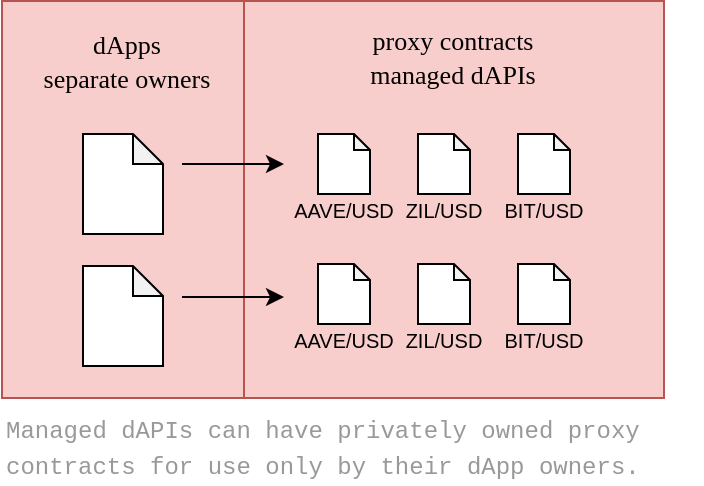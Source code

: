 <mxfile version="20.8.16" type="device"><diagram name="Page-1" id="upLESLYPz2ELQXHqG5Z5"><mxGraphModel dx="1114" dy="732" grid="1" gridSize="10" guides="1" tooltips="1" connect="1" arrows="1" fold="1" page="1" pageScale="1" pageWidth="850" pageHeight="1100" math="0" shadow="0"><root><mxCell id="0"/><mxCell id="1" parent="0"/><mxCell id="elhIvt5DydXUez78cts0-1" value="" style="rounded=0;whiteSpace=wrap;html=1;shadow=0;fillColor=#f8cecc;strokeColor=#b85450;" parent="1" vertex="1"><mxGeometry x="150" y="11.5" width="210" height="198.5" as="geometry"/></mxCell><mxCell id="elhIvt5DydXUez78cts0-2" value="&lt;font face=&quot;Verdana&quot; style=&quot;font-size: 13px&quot;&gt;proxy contracts&lt;br&gt;managed dAPIs&lt;br&gt;&lt;/font&gt;" style="text;html=1;strokeColor=none;fillColor=none;align=center;verticalAlign=middle;whiteSpace=wrap;rounded=0;shadow=1;fontSize=14;" parent="1" vertex="1"><mxGeometry x="193" y="23.91" width="123" height="30" as="geometry"/></mxCell><mxCell id="elhIvt5DydXUez78cts0-9" value="" style="rounded=0;whiteSpace=wrap;html=1;shadow=0;fillColor=#f8cecc;strokeColor=#b85450;" parent="1" vertex="1"><mxGeometry x="29" y="11.5" width="121" height="198.5" as="geometry"/></mxCell><mxCell id="elhIvt5DydXUez78cts0-11" value="" style="shape=note;whiteSpace=wrap;html=1;backgroundOutline=1;darkOpacity=0.05;fontSize=10;size=15;" parent="1" vertex="1"><mxGeometry x="69.5" y="78" width="40" height="50" as="geometry"/></mxCell><mxCell id="elhIvt5DydXUez78cts0-12" value="" style="shape=note;whiteSpace=wrap;html=1;backgroundOutline=1;darkOpacity=0.05;fontSize=10;size=15;" parent="1" vertex="1"><mxGeometry x="69.5" y="144" width="40" height="50" as="geometry"/></mxCell><mxCell id="R8lSbQyQf9OjH9KgqUWS-1" value="" style="shape=note;whiteSpace=wrap;html=1;backgroundOutline=1;darkOpacity=0.05;size=8;" parent="1" vertex="1"><mxGeometry x="187" y="78" width="26" height="30" as="geometry"/></mxCell><mxCell id="R8lSbQyQf9OjH9KgqUWS-2" value="" style="shape=note;whiteSpace=wrap;html=1;backgroundOutline=1;darkOpacity=0.05;size=8;" parent="1" vertex="1"><mxGeometry x="237" y="78" width="26" height="30" as="geometry"/></mxCell><mxCell id="R8lSbQyQf9OjH9KgqUWS-3" value="" style="shape=note;whiteSpace=wrap;html=1;backgroundOutline=1;darkOpacity=0.05;size=8;" parent="1" vertex="1"><mxGeometry x="287" y="78" width="26" height="30" as="geometry"/></mxCell><mxCell id="R8lSbQyQf9OjH9KgqUWS-4" value="&lt;font style=&quot;font-size: 10px;&quot;&gt;AAVE/USD&lt;/font&gt;" style="text;html=1;strokeColor=none;fillColor=none;align=center;verticalAlign=middle;whiteSpace=wrap;rounded=0;fontSize=7;" parent="1" vertex="1"><mxGeometry x="170" y="101.19" width="60" height="30" as="geometry"/></mxCell><mxCell id="R8lSbQyQf9OjH9KgqUWS-5" value="&lt;font style=&quot;font-size: 10px;&quot;&gt;ZIL/USD&lt;/font&gt;" style="text;html=1;strokeColor=none;fillColor=none;align=center;verticalAlign=middle;whiteSpace=wrap;rounded=0;fontSize=7;" parent="1" vertex="1"><mxGeometry x="220" y="101" width="60" height="30" as="geometry"/></mxCell><mxCell id="R8lSbQyQf9OjH9KgqUWS-6" value="&lt;font style=&quot;font-size: 10px;&quot;&gt;BIT/USD&lt;/font&gt;" style="text;html=1;strokeColor=none;fillColor=none;align=center;verticalAlign=middle;whiteSpace=wrap;rounded=0;fontSize=7;" parent="1" vertex="1"><mxGeometry x="270" y="101" width="60" height="30" as="geometry"/></mxCell><mxCell id="R8lSbQyQf9OjH9KgqUWS-20" value="" style="endArrow=none;startArrow=classic;html=1;rounded=0;fontSize=11;endFill=0;" parent="1" edge="1"><mxGeometry width="50" height="50" relative="1" as="geometry"><mxPoint x="170" y="93" as="sourcePoint"/><mxPoint x="119" y="93" as="targetPoint"/></mxGeometry></mxCell><mxCell id="R8lSbQyQf9OjH9KgqUWS-14" value="" style="shape=note;whiteSpace=wrap;html=1;backgroundOutline=1;darkOpacity=0.05;size=8;" parent="1" vertex="1"><mxGeometry x="187" y="143" width="26" height="30" as="geometry"/></mxCell><mxCell id="R8lSbQyQf9OjH9KgqUWS-15" value="" style="shape=note;whiteSpace=wrap;html=1;backgroundOutline=1;darkOpacity=0.05;size=8;" parent="1" vertex="1"><mxGeometry x="237" y="143" width="26" height="30" as="geometry"/></mxCell><mxCell id="R8lSbQyQf9OjH9KgqUWS-16" value="" style="shape=note;whiteSpace=wrap;html=1;backgroundOutline=1;darkOpacity=0.05;size=8;" parent="1" vertex="1"><mxGeometry x="287" y="143" width="26" height="30" as="geometry"/></mxCell><mxCell id="R8lSbQyQf9OjH9KgqUWS-17" value="&lt;font style=&quot;font-size: 10px;&quot;&gt;AAVE/USD&lt;/font&gt;" style="text;html=1;strokeColor=none;fillColor=none;align=center;verticalAlign=middle;whiteSpace=wrap;rounded=0;fontSize=7;" parent="1" vertex="1"><mxGeometry x="170" y="166.19" width="60" height="30" as="geometry"/></mxCell><mxCell id="R8lSbQyQf9OjH9KgqUWS-18" value="&lt;font style=&quot;font-size: 10px;&quot;&gt;ZIL/USD&lt;/font&gt;" style="text;html=1;strokeColor=none;fillColor=none;align=center;verticalAlign=middle;whiteSpace=wrap;rounded=0;fontSize=7;" parent="1" vertex="1"><mxGeometry x="220" y="166" width="60" height="30" as="geometry"/></mxCell><mxCell id="R8lSbQyQf9OjH9KgqUWS-19" value="&lt;font style=&quot;font-size: 10px;&quot;&gt;BIT/USD&lt;/font&gt;" style="text;html=1;strokeColor=none;fillColor=none;align=center;verticalAlign=middle;whiteSpace=wrap;rounded=0;fontSize=7;" parent="1" vertex="1"><mxGeometry x="270" y="166" width="60" height="30" as="geometry"/></mxCell><mxCell id="R8lSbQyQf9OjH9KgqUWS-21" value="" style="endArrow=none;startArrow=classic;html=1;rounded=0;fontSize=11;endFill=0;" parent="1" edge="1"><mxGeometry width="50" height="50" relative="1" as="geometry"><mxPoint x="170" y="159.5" as="sourcePoint"/><mxPoint x="119" y="159.5" as="targetPoint"/></mxGeometry></mxCell><mxCell id="elhIvt5DydXUez78cts0-10" value="&lt;font face=&quot;Verdana&quot; style=&quot;font-size: 13px&quot;&gt;dApps&lt;br&gt;separate owners&lt;br&gt;&lt;/font&gt;" style="text;html=1;strokeColor=none;fillColor=none;align=center;verticalAlign=middle;whiteSpace=wrap;rounded=0;shadow=1;fontSize=14;" parent="1" vertex="1"><mxGeometry x="35.5" y="25.91" width="110.5" height="30" as="geometry"/></mxCell><mxCell id="kCG-ecmwT9f7cdl9EpJp-1" value="&lt;div style=&quot;font-family: Menlo, Monaco, &amp;quot;Courier New&amp;quot;, monospace; line-height: 18px;&quot;&gt;Managed dAPIs can have privately owned proxy contracts for use only by their dApp owners.&lt;/div&gt;" style="text;html=1;strokeColor=none;fillColor=none;align=left;verticalAlign=middle;whiteSpace=wrap;rounded=0;fontColor=#999999;" vertex="1" parent="1"><mxGeometry x="29" y="220" width="350" height="30" as="geometry"/></mxCell></root></mxGraphModel></diagram></mxfile>